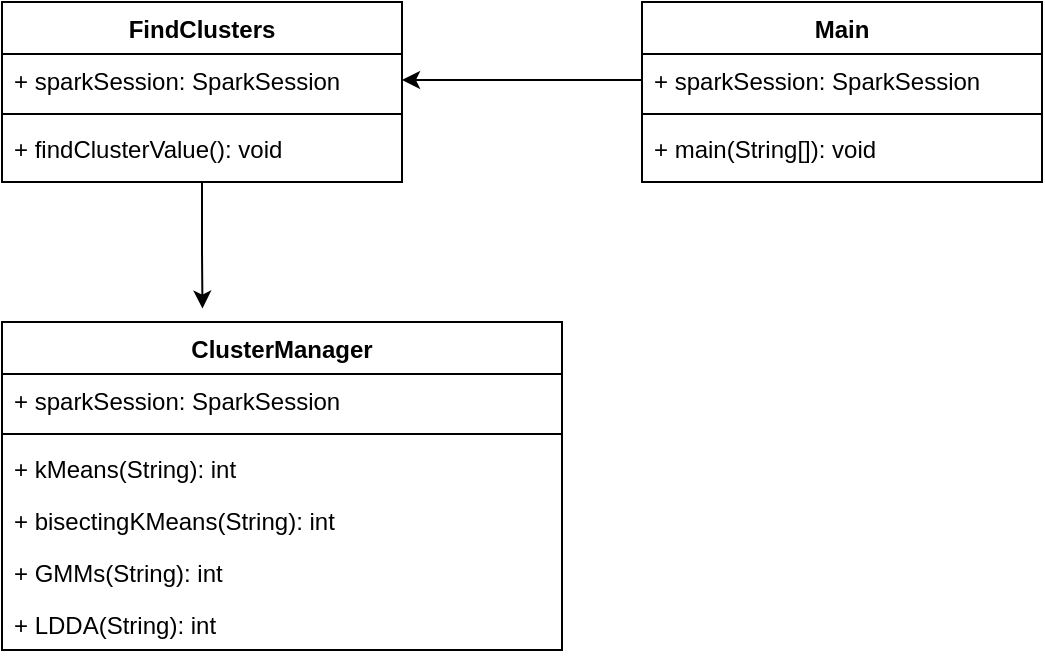<mxfile version="13.6.2" type="device"><diagram id="4-4vtoYwiUDJQCCgHv2o" name="Page-1"><mxGraphModel dx="868" dy="510" grid="1" gridSize="10" guides="1" tooltips="1" connect="1" arrows="1" fold="1" page="1" pageScale="1" pageWidth="827" pageHeight="1169" math="0" shadow="0"><root><mxCell id="0"/><mxCell id="1" parent="0"/><mxCell id="W9jh9FYQ8D75vKadlPyM-1" value="ClusterManager" style="swimlane;fontStyle=1;align=center;verticalAlign=top;childLayout=stackLayout;horizontal=1;startSize=26;horizontalStack=0;resizeParent=1;resizeParentMax=0;resizeLast=0;collapsible=1;marginBottom=0;" vertex="1" parent="1"><mxGeometry x="80" y="240" width="280" height="164" as="geometry"/></mxCell><mxCell id="W9jh9FYQ8D75vKadlPyM-2" value="+ sparkSession: SparkSession" style="text;strokeColor=none;fillColor=none;align=left;verticalAlign=top;spacingLeft=4;spacingRight=4;overflow=hidden;rotatable=0;points=[[0,0.5],[1,0.5]];portConstraint=eastwest;" vertex="1" parent="W9jh9FYQ8D75vKadlPyM-1"><mxGeometry y="26" width="280" height="26" as="geometry"/></mxCell><mxCell id="W9jh9FYQ8D75vKadlPyM-3" value="" style="line;strokeWidth=1;fillColor=none;align=left;verticalAlign=middle;spacingTop=-1;spacingLeft=3;spacingRight=3;rotatable=0;labelPosition=right;points=[];portConstraint=eastwest;" vertex="1" parent="W9jh9FYQ8D75vKadlPyM-1"><mxGeometry y="52" width="280" height="8" as="geometry"/></mxCell><mxCell id="W9jh9FYQ8D75vKadlPyM-4" value="+ kMeans(String): int" style="text;strokeColor=none;fillColor=none;align=left;verticalAlign=top;spacingLeft=4;spacingRight=4;overflow=hidden;rotatable=0;points=[[0,0.5],[1,0.5]];portConstraint=eastwest;" vertex="1" parent="W9jh9FYQ8D75vKadlPyM-1"><mxGeometry y="60" width="280" height="26" as="geometry"/></mxCell><mxCell id="W9jh9FYQ8D75vKadlPyM-15" value="+ bisectingKMeans(String): int" style="text;strokeColor=none;fillColor=none;align=left;verticalAlign=top;spacingLeft=4;spacingRight=4;overflow=hidden;rotatable=0;points=[[0,0.5],[1,0.5]];portConstraint=eastwest;" vertex="1" parent="W9jh9FYQ8D75vKadlPyM-1"><mxGeometry y="86" width="280" height="26" as="geometry"/></mxCell><mxCell id="W9jh9FYQ8D75vKadlPyM-16" value="+ GMMs(String): int" style="text;strokeColor=none;fillColor=none;align=left;verticalAlign=top;spacingLeft=4;spacingRight=4;overflow=hidden;rotatable=0;points=[[0,0.5],[1,0.5]];portConstraint=eastwest;" vertex="1" parent="W9jh9FYQ8D75vKadlPyM-1"><mxGeometry y="112" width="280" height="26" as="geometry"/></mxCell><mxCell id="W9jh9FYQ8D75vKadlPyM-17" value="+ LDDA(String): int" style="text;strokeColor=none;fillColor=none;align=left;verticalAlign=top;spacingLeft=4;spacingRight=4;overflow=hidden;rotatable=0;points=[[0,0.5],[1,0.5]];portConstraint=eastwest;" vertex="1" parent="W9jh9FYQ8D75vKadlPyM-1"><mxGeometry y="138" width="280" height="26" as="geometry"/></mxCell><mxCell id="W9jh9FYQ8D75vKadlPyM-5" style="edgeStyle=orthogonalEdgeStyle;rounded=0;orthogonalLoop=1;jettySize=auto;html=1;entryX=0.358;entryY=-0.041;entryDx=0;entryDy=0;entryPerimeter=0;" edge="1" parent="1" source="W9jh9FYQ8D75vKadlPyM-6" target="W9jh9FYQ8D75vKadlPyM-1"><mxGeometry relative="1" as="geometry"/></mxCell><mxCell id="W9jh9FYQ8D75vKadlPyM-6" value="FindClusters" style="swimlane;fontStyle=1;align=center;verticalAlign=top;childLayout=stackLayout;horizontal=1;startSize=26;horizontalStack=0;resizeParent=1;resizeParentMax=0;resizeLast=0;collapsible=1;marginBottom=0;" vertex="1" parent="1"><mxGeometry x="80" y="80" width="200" height="90" as="geometry"/></mxCell><mxCell id="W9jh9FYQ8D75vKadlPyM-7" value="+ sparkSession: SparkSession" style="text;strokeColor=none;fillColor=none;align=left;verticalAlign=top;spacingLeft=4;spacingRight=4;overflow=hidden;rotatable=0;points=[[0,0.5],[1,0.5]];portConstraint=eastwest;" vertex="1" parent="W9jh9FYQ8D75vKadlPyM-6"><mxGeometry y="26" width="200" height="26" as="geometry"/></mxCell><mxCell id="W9jh9FYQ8D75vKadlPyM-8" value="" style="line;strokeWidth=1;fillColor=none;align=left;verticalAlign=middle;spacingTop=-1;spacingLeft=3;spacingRight=3;rotatable=0;labelPosition=right;points=[];portConstraint=eastwest;" vertex="1" parent="W9jh9FYQ8D75vKadlPyM-6"><mxGeometry y="52" width="200" height="8" as="geometry"/></mxCell><mxCell id="W9jh9FYQ8D75vKadlPyM-9" value="+ findClusterValue(): void" style="text;strokeColor=none;fillColor=none;align=left;verticalAlign=top;spacingLeft=4;spacingRight=4;overflow=hidden;rotatable=0;points=[[0,0.5],[1,0.5]];portConstraint=eastwest;" vertex="1" parent="W9jh9FYQ8D75vKadlPyM-6"><mxGeometry y="60" width="200" height="30" as="geometry"/></mxCell><mxCell id="W9jh9FYQ8D75vKadlPyM-10" value="Main" style="swimlane;fontStyle=1;align=center;verticalAlign=top;childLayout=stackLayout;horizontal=1;startSize=26;horizontalStack=0;resizeParent=1;resizeParentMax=0;resizeLast=0;collapsible=1;marginBottom=0;" vertex="1" parent="1"><mxGeometry x="400" y="80" width="200" height="90" as="geometry"/></mxCell><mxCell id="W9jh9FYQ8D75vKadlPyM-11" value="+ sparkSession: SparkSession" style="text;strokeColor=none;fillColor=none;align=left;verticalAlign=top;spacingLeft=4;spacingRight=4;overflow=hidden;rotatable=0;points=[[0,0.5],[1,0.5]];portConstraint=eastwest;" vertex="1" parent="W9jh9FYQ8D75vKadlPyM-10"><mxGeometry y="26" width="200" height="26" as="geometry"/></mxCell><mxCell id="W9jh9FYQ8D75vKadlPyM-12" value="" style="line;strokeWidth=1;fillColor=none;align=left;verticalAlign=middle;spacingTop=-1;spacingLeft=3;spacingRight=3;rotatable=0;labelPosition=right;points=[];portConstraint=eastwest;" vertex="1" parent="W9jh9FYQ8D75vKadlPyM-10"><mxGeometry y="52" width="200" height="8" as="geometry"/></mxCell><mxCell id="W9jh9FYQ8D75vKadlPyM-13" value="+ main(String[]): void" style="text;strokeColor=none;fillColor=none;align=left;verticalAlign=top;spacingLeft=4;spacingRight=4;overflow=hidden;rotatable=0;points=[[0,0.5],[1,0.5]];portConstraint=eastwest;" vertex="1" parent="W9jh9FYQ8D75vKadlPyM-10"><mxGeometry y="60" width="200" height="30" as="geometry"/></mxCell><mxCell id="W9jh9FYQ8D75vKadlPyM-14" style="edgeStyle=orthogonalEdgeStyle;rounded=0;orthogonalLoop=1;jettySize=auto;html=1;entryX=1;entryY=0.5;entryDx=0;entryDy=0;" edge="1" parent="1" source="W9jh9FYQ8D75vKadlPyM-11" target="W9jh9FYQ8D75vKadlPyM-7"><mxGeometry relative="1" as="geometry"/></mxCell></root></mxGraphModel></diagram></mxfile>
